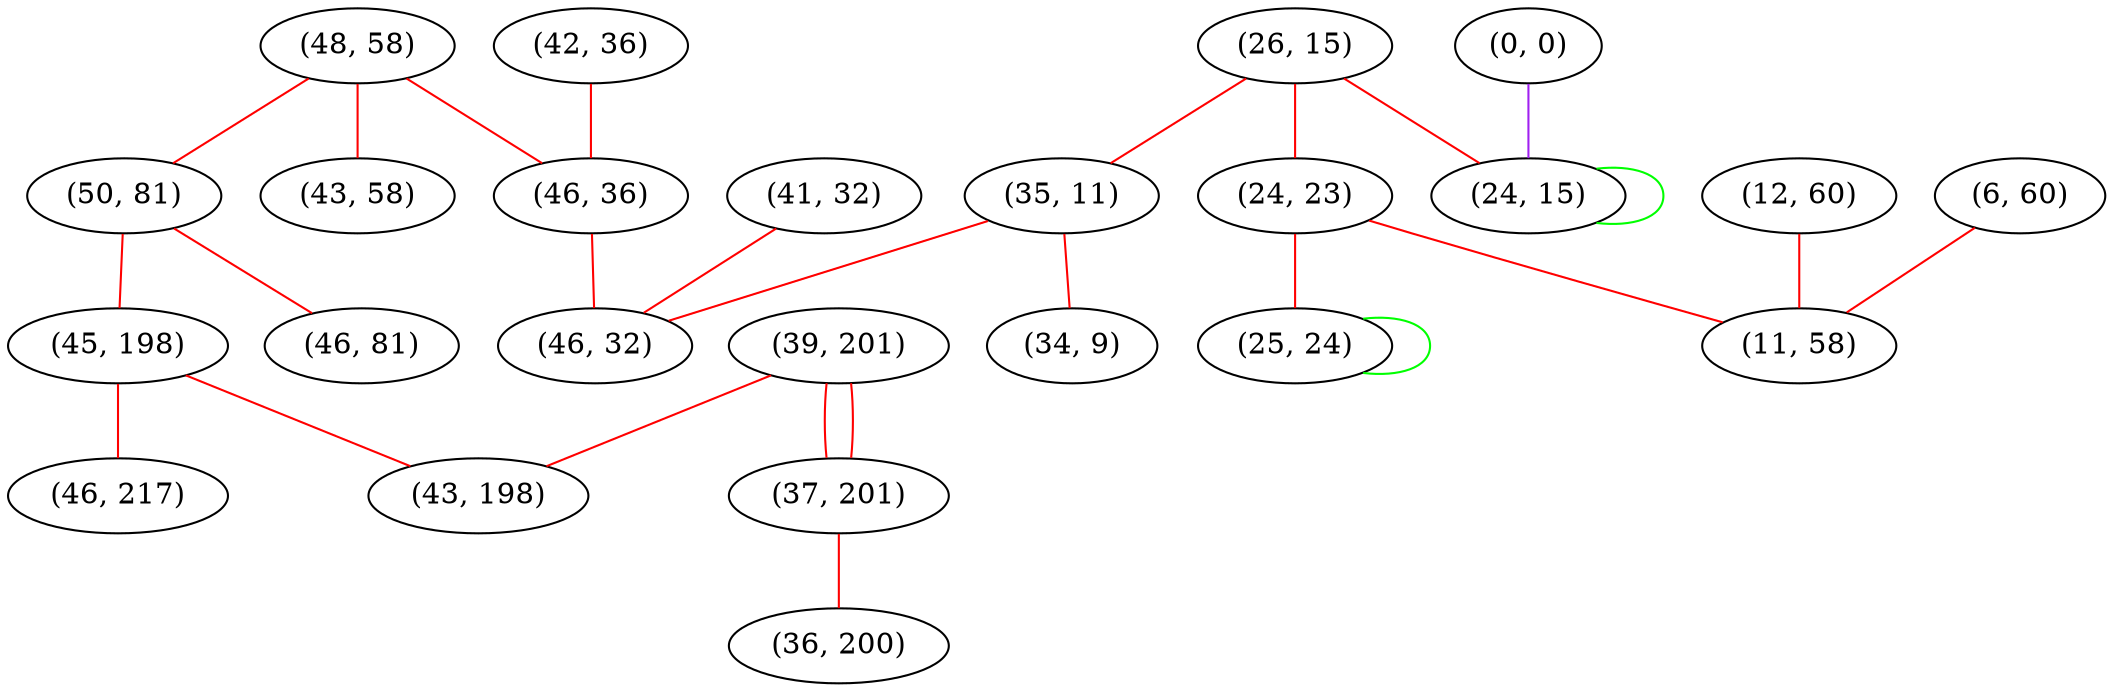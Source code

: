 graph "" {
"(48, 58)";
"(26, 15)";
"(41, 32)";
"(35, 11)";
"(50, 81)";
"(45, 198)";
"(24, 23)";
"(39, 201)";
"(0, 0)";
"(42, 36)";
"(34, 9)";
"(46, 36)";
"(46, 217)";
"(24, 15)";
"(43, 58)";
"(46, 32)";
"(12, 60)";
"(43, 198)";
"(37, 201)";
"(46, 81)";
"(36, 200)";
"(6, 60)";
"(25, 24)";
"(11, 58)";
"(48, 58)" -- "(46, 36)"  [color=red, key=0, weight=1];
"(48, 58)" -- "(43, 58)"  [color=red, key=0, weight=1];
"(48, 58)" -- "(50, 81)"  [color=red, key=0, weight=1];
"(26, 15)" -- "(24, 15)"  [color=red, key=0, weight=1];
"(26, 15)" -- "(24, 23)"  [color=red, key=0, weight=1];
"(26, 15)" -- "(35, 11)"  [color=red, key=0, weight=1];
"(41, 32)" -- "(46, 32)"  [color=red, key=0, weight=1];
"(35, 11)" -- "(46, 32)"  [color=red, key=0, weight=1];
"(35, 11)" -- "(34, 9)"  [color=red, key=0, weight=1];
"(50, 81)" -- "(45, 198)"  [color=red, key=0, weight=1];
"(50, 81)" -- "(46, 81)"  [color=red, key=0, weight=1];
"(45, 198)" -- "(46, 217)"  [color=red, key=0, weight=1];
"(45, 198)" -- "(43, 198)"  [color=red, key=0, weight=1];
"(24, 23)" -- "(11, 58)"  [color=red, key=0, weight=1];
"(24, 23)" -- "(25, 24)"  [color=red, key=0, weight=1];
"(39, 201)" -- "(37, 201)"  [color=red, key=0, weight=1];
"(39, 201)" -- "(37, 201)"  [color=red, key=1, weight=1];
"(39, 201)" -- "(43, 198)"  [color=red, key=0, weight=1];
"(0, 0)" -- "(24, 15)"  [color=purple, key=0, weight=4];
"(42, 36)" -- "(46, 36)"  [color=red, key=0, weight=1];
"(46, 36)" -- "(46, 32)"  [color=red, key=0, weight=1];
"(24, 15)" -- "(24, 15)"  [color=green, key=0, weight=2];
"(12, 60)" -- "(11, 58)"  [color=red, key=0, weight=1];
"(37, 201)" -- "(36, 200)"  [color=red, key=0, weight=1];
"(6, 60)" -- "(11, 58)"  [color=red, key=0, weight=1];
"(25, 24)" -- "(25, 24)"  [color=green, key=0, weight=2];
}
